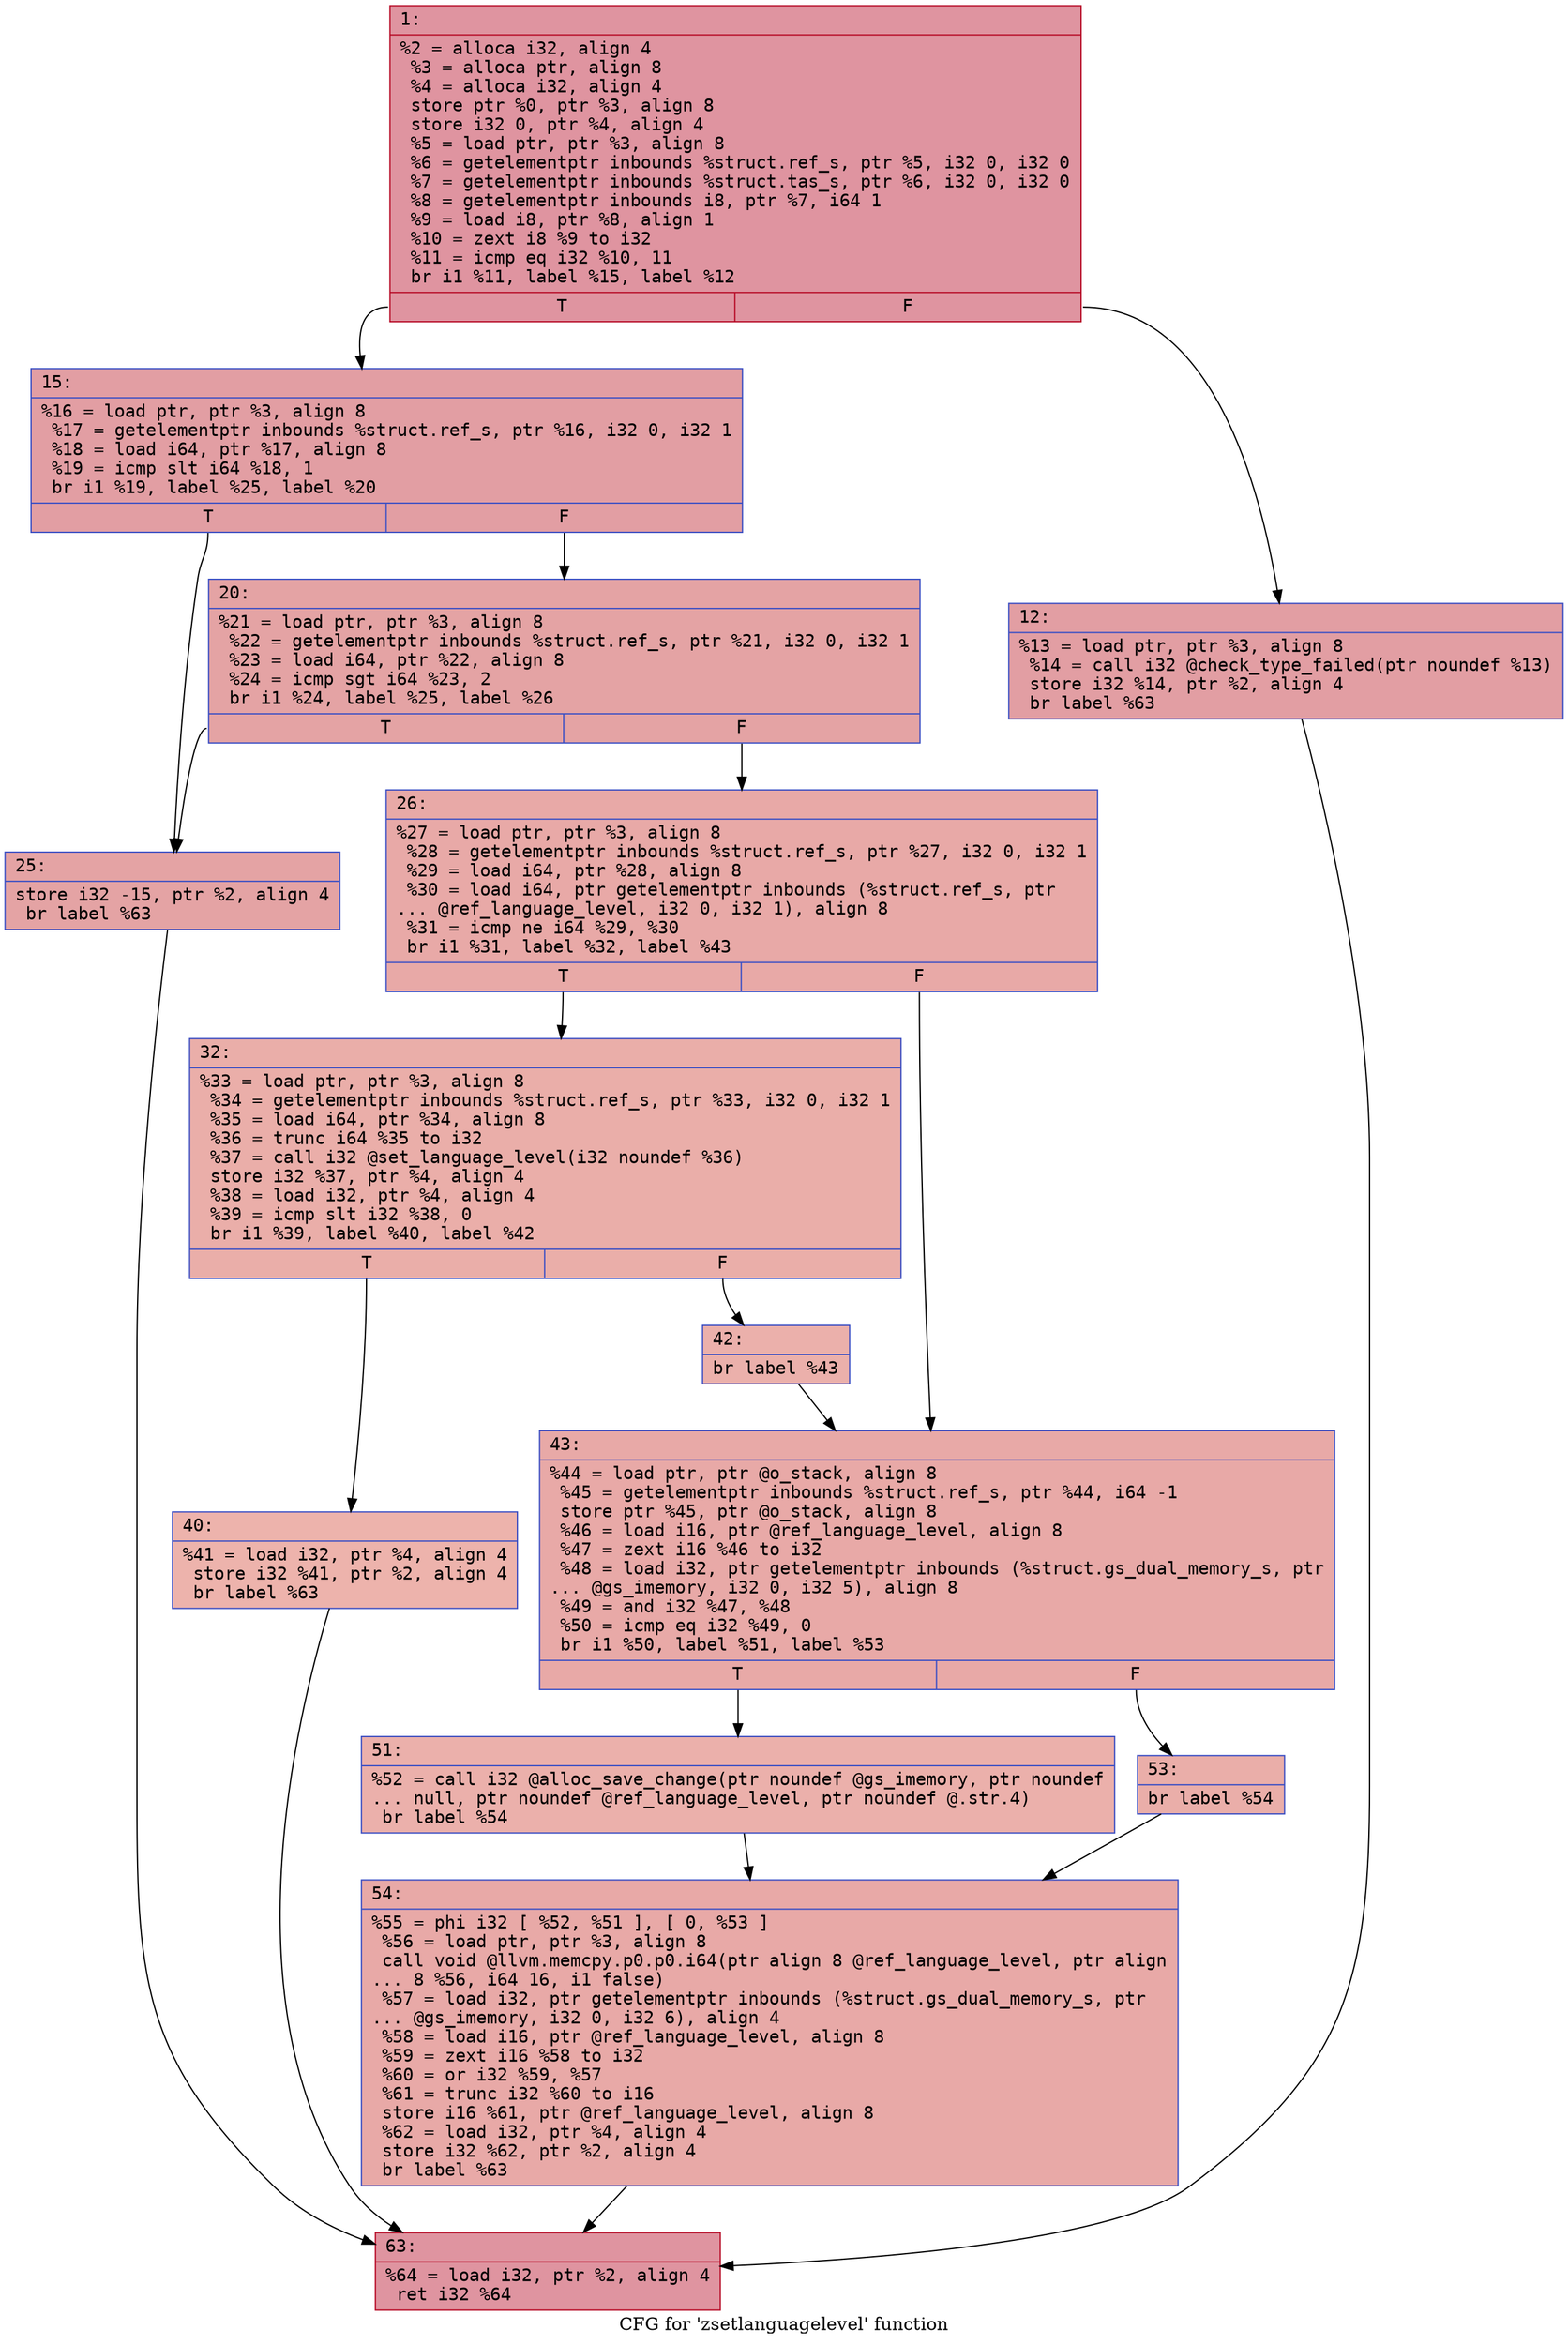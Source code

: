 digraph "CFG for 'zsetlanguagelevel' function" {
	label="CFG for 'zsetlanguagelevel' function";

	Node0x600000e46300 [shape=record,color="#b70d28ff", style=filled, fillcolor="#b70d2870" fontname="Courier",label="{1:\l|  %2 = alloca i32, align 4\l  %3 = alloca ptr, align 8\l  %4 = alloca i32, align 4\l  store ptr %0, ptr %3, align 8\l  store i32 0, ptr %4, align 4\l  %5 = load ptr, ptr %3, align 8\l  %6 = getelementptr inbounds %struct.ref_s, ptr %5, i32 0, i32 0\l  %7 = getelementptr inbounds %struct.tas_s, ptr %6, i32 0, i32 0\l  %8 = getelementptr inbounds i8, ptr %7, i64 1\l  %9 = load i8, ptr %8, align 1\l  %10 = zext i8 %9 to i32\l  %11 = icmp eq i32 %10, 11\l  br i1 %11, label %15, label %12\l|{<s0>T|<s1>F}}"];
	Node0x600000e46300:s0 -> Node0x600000e463a0[tooltip="1 -> 15\nProbability 50.00%" ];
	Node0x600000e46300:s1 -> Node0x600000e46350[tooltip="1 -> 12\nProbability 50.00%" ];
	Node0x600000e46350 [shape=record,color="#3d50c3ff", style=filled, fillcolor="#be242e70" fontname="Courier",label="{12:\l|  %13 = load ptr, ptr %3, align 8\l  %14 = call i32 @check_type_failed(ptr noundef %13)\l  store i32 %14, ptr %2, align 4\l  br label %63\l}"];
	Node0x600000e46350 -> Node0x600000e46710[tooltip="12 -> 63\nProbability 100.00%" ];
	Node0x600000e463a0 [shape=record,color="#3d50c3ff", style=filled, fillcolor="#be242e70" fontname="Courier",label="{15:\l|  %16 = load ptr, ptr %3, align 8\l  %17 = getelementptr inbounds %struct.ref_s, ptr %16, i32 0, i32 1\l  %18 = load i64, ptr %17, align 8\l  %19 = icmp slt i64 %18, 1\l  br i1 %19, label %25, label %20\l|{<s0>T|<s1>F}}"];
	Node0x600000e463a0:s0 -> Node0x600000e46440[tooltip="15 -> 25\nProbability 37.50%" ];
	Node0x600000e463a0:s1 -> Node0x600000e463f0[tooltip="15 -> 20\nProbability 62.50%" ];
	Node0x600000e463f0 [shape=record,color="#3d50c3ff", style=filled, fillcolor="#c32e3170" fontname="Courier",label="{20:\l|  %21 = load ptr, ptr %3, align 8\l  %22 = getelementptr inbounds %struct.ref_s, ptr %21, i32 0, i32 1\l  %23 = load i64, ptr %22, align 8\l  %24 = icmp sgt i64 %23, 2\l  br i1 %24, label %25, label %26\l|{<s0>T|<s1>F}}"];
	Node0x600000e463f0:s0 -> Node0x600000e46440[tooltip="20 -> 25\nProbability 50.00%" ];
	Node0x600000e463f0:s1 -> Node0x600000e46490[tooltip="20 -> 26\nProbability 50.00%" ];
	Node0x600000e46440 [shape=record,color="#3d50c3ff", style=filled, fillcolor="#c32e3170" fontname="Courier",label="{25:\l|  store i32 -15, ptr %2, align 4\l  br label %63\l}"];
	Node0x600000e46440 -> Node0x600000e46710[tooltip="25 -> 63\nProbability 100.00%" ];
	Node0x600000e46490 [shape=record,color="#3d50c3ff", style=filled, fillcolor="#ca3b3770" fontname="Courier",label="{26:\l|  %27 = load ptr, ptr %3, align 8\l  %28 = getelementptr inbounds %struct.ref_s, ptr %27, i32 0, i32 1\l  %29 = load i64, ptr %28, align 8\l  %30 = load i64, ptr getelementptr inbounds (%struct.ref_s, ptr\l... @ref_language_level, i32 0, i32 1), align 8\l  %31 = icmp ne i64 %29, %30\l  br i1 %31, label %32, label %43\l|{<s0>T|<s1>F}}"];
	Node0x600000e46490:s0 -> Node0x600000e464e0[tooltip="26 -> 32\nProbability 50.00%" ];
	Node0x600000e46490:s1 -> Node0x600000e465d0[tooltip="26 -> 43\nProbability 50.00%" ];
	Node0x600000e464e0 [shape=record,color="#3d50c3ff", style=filled, fillcolor="#d0473d70" fontname="Courier",label="{32:\l|  %33 = load ptr, ptr %3, align 8\l  %34 = getelementptr inbounds %struct.ref_s, ptr %33, i32 0, i32 1\l  %35 = load i64, ptr %34, align 8\l  %36 = trunc i64 %35 to i32\l  %37 = call i32 @set_language_level(i32 noundef %36)\l  store i32 %37, ptr %4, align 4\l  %38 = load i32, ptr %4, align 4\l  %39 = icmp slt i32 %38, 0\l  br i1 %39, label %40, label %42\l|{<s0>T|<s1>F}}"];
	Node0x600000e464e0:s0 -> Node0x600000e46530[tooltip="32 -> 40\nProbability 37.50%" ];
	Node0x600000e464e0:s1 -> Node0x600000e46580[tooltip="32 -> 42\nProbability 62.50%" ];
	Node0x600000e46530 [shape=record,color="#3d50c3ff", style=filled, fillcolor="#d6524470" fontname="Courier",label="{40:\l|  %41 = load i32, ptr %4, align 4\l  store i32 %41, ptr %2, align 4\l  br label %63\l}"];
	Node0x600000e46530 -> Node0x600000e46710[tooltip="40 -> 63\nProbability 100.00%" ];
	Node0x600000e46580 [shape=record,color="#3d50c3ff", style=filled, fillcolor="#d24b4070" fontname="Courier",label="{42:\l|  br label %43\l}"];
	Node0x600000e46580 -> Node0x600000e465d0[tooltip="42 -> 43\nProbability 100.00%" ];
	Node0x600000e465d0 [shape=record,color="#3d50c3ff", style=filled, fillcolor="#ca3b3770" fontname="Courier",label="{43:\l|  %44 = load ptr, ptr @o_stack, align 8\l  %45 = getelementptr inbounds %struct.ref_s, ptr %44, i64 -1\l  store ptr %45, ptr @o_stack, align 8\l  %46 = load i16, ptr @ref_language_level, align 8\l  %47 = zext i16 %46 to i32\l  %48 = load i32, ptr getelementptr inbounds (%struct.gs_dual_memory_s, ptr\l... @gs_imemory, i32 0, i32 5), align 8\l  %49 = and i32 %47, %48\l  %50 = icmp eq i32 %49, 0\l  br i1 %50, label %51, label %53\l|{<s0>T|<s1>F}}"];
	Node0x600000e465d0:s0 -> Node0x600000e46620[tooltip="43 -> 51\nProbability 37.50%" ];
	Node0x600000e465d0:s1 -> Node0x600000e46670[tooltip="43 -> 53\nProbability 62.50%" ];
	Node0x600000e46620 [shape=record,color="#3d50c3ff", style=filled, fillcolor="#d24b4070" fontname="Courier",label="{51:\l|  %52 = call i32 @alloc_save_change(ptr noundef @gs_imemory, ptr noundef\l... null, ptr noundef @ref_language_level, ptr noundef @.str.4)\l  br label %54\l}"];
	Node0x600000e46620 -> Node0x600000e466c0[tooltip="51 -> 54\nProbability 100.00%" ];
	Node0x600000e46670 [shape=record,color="#3d50c3ff", style=filled, fillcolor="#d0473d70" fontname="Courier",label="{53:\l|  br label %54\l}"];
	Node0x600000e46670 -> Node0x600000e466c0[tooltip="53 -> 54\nProbability 100.00%" ];
	Node0x600000e466c0 [shape=record,color="#3d50c3ff", style=filled, fillcolor="#ca3b3770" fontname="Courier",label="{54:\l|  %55 = phi i32 [ %52, %51 ], [ 0, %53 ]\l  %56 = load ptr, ptr %3, align 8\l  call void @llvm.memcpy.p0.p0.i64(ptr align 8 @ref_language_level, ptr align\l... 8 %56, i64 16, i1 false)\l  %57 = load i32, ptr getelementptr inbounds (%struct.gs_dual_memory_s, ptr\l... @gs_imemory, i32 0, i32 6), align 4\l  %58 = load i16, ptr @ref_language_level, align 8\l  %59 = zext i16 %58 to i32\l  %60 = or i32 %59, %57\l  %61 = trunc i32 %60 to i16\l  store i16 %61, ptr @ref_language_level, align 8\l  %62 = load i32, ptr %4, align 4\l  store i32 %62, ptr %2, align 4\l  br label %63\l}"];
	Node0x600000e466c0 -> Node0x600000e46710[tooltip="54 -> 63\nProbability 100.00%" ];
	Node0x600000e46710 [shape=record,color="#b70d28ff", style=filled, fillcolor="#b70d2870" fontname="Courier",label="{63:\l|  %64 = load i32, ptr %2, align 4\l  ret i32 %64\l}"];
}
